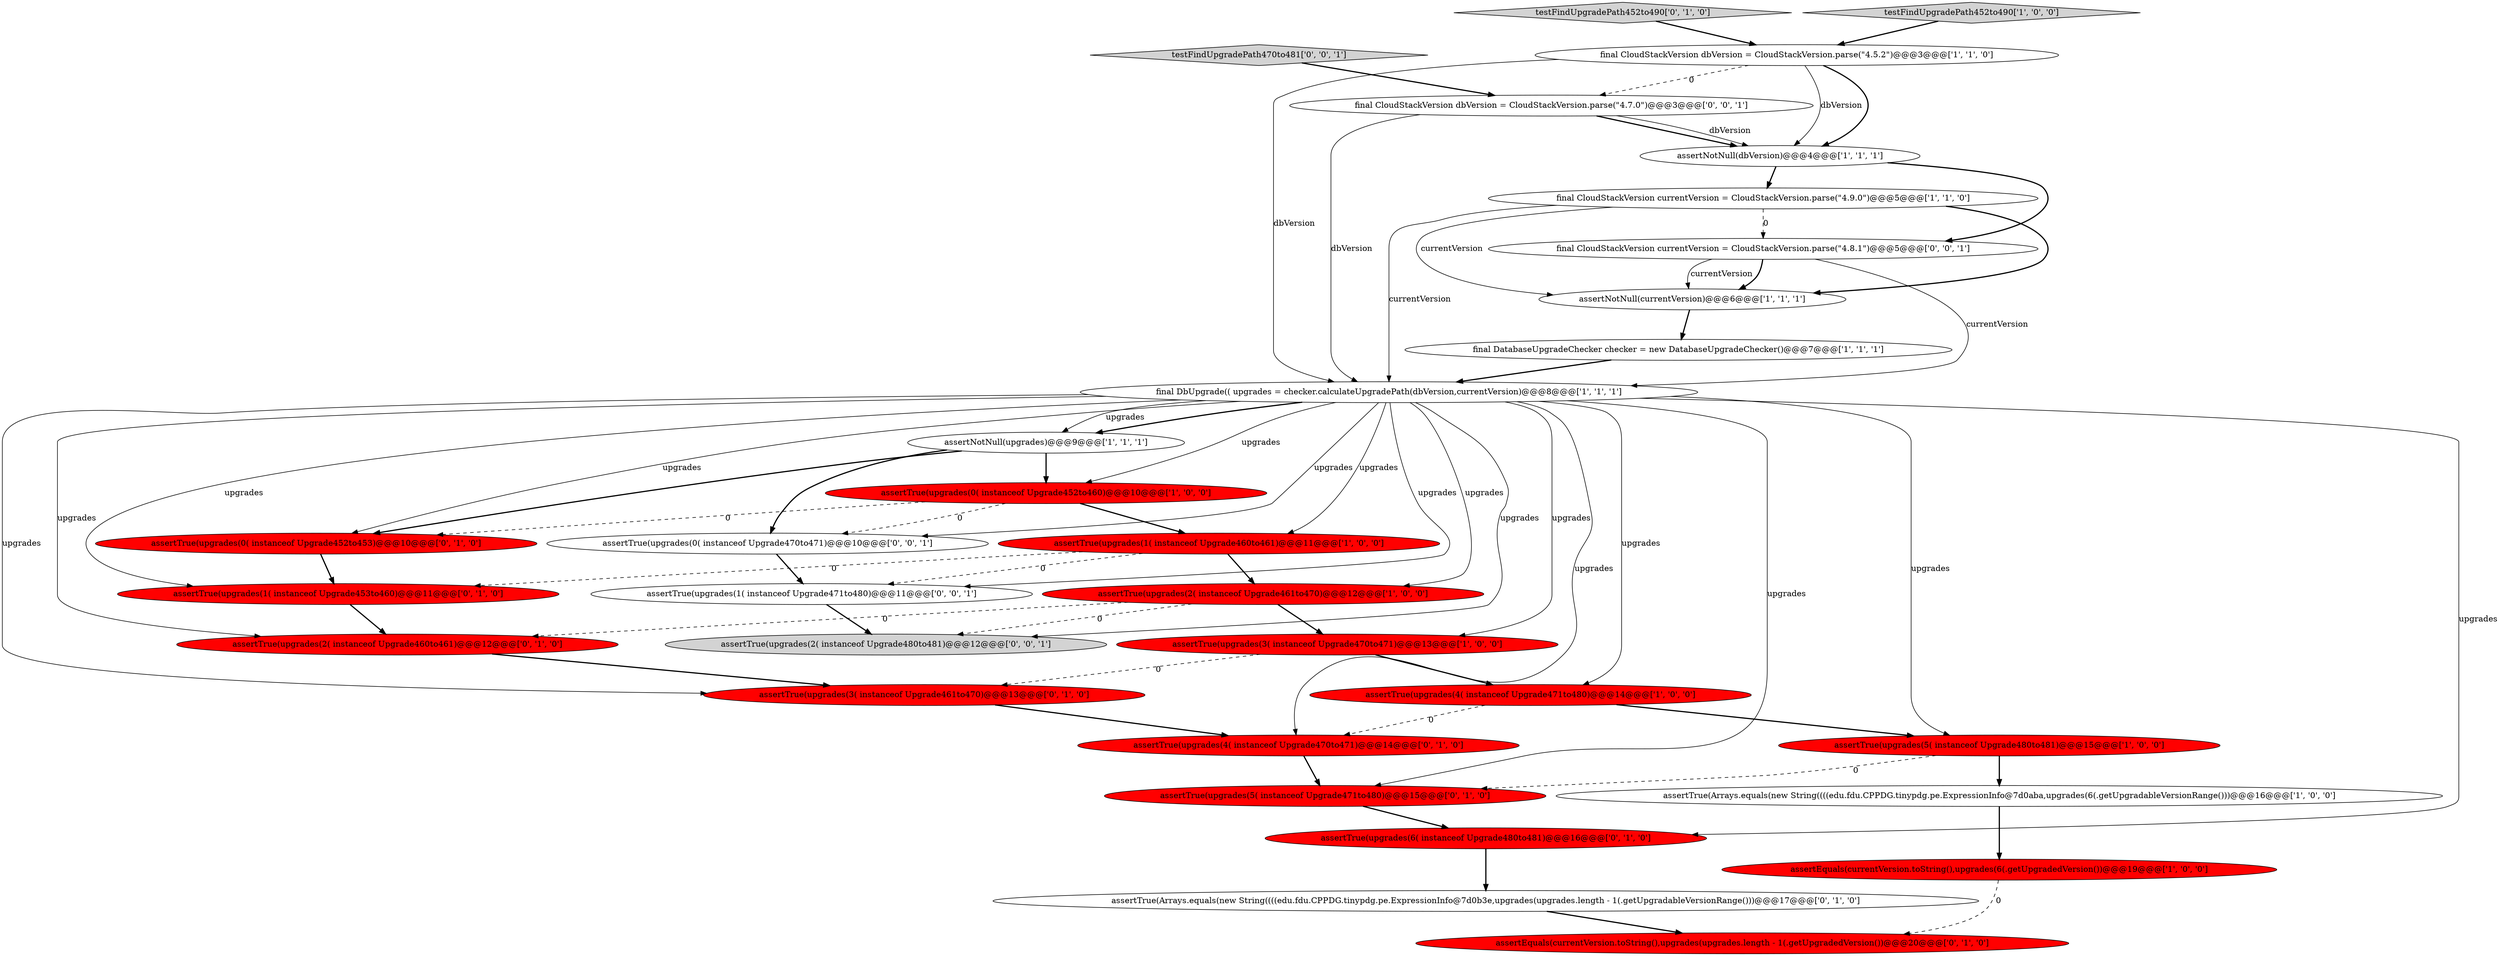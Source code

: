 digraph {
25 [style = filled, label = "assertTrue(Arrays.equals(new String((((edu.fdu.CPPDG.tinypdg.pe.ExpressionInfo@7d0b3e,upgrades(upgrades.length - 1(.getUpgradableVersionRange()))@@@17@@@['0', '1', '0']", fillcolor = white, shape = ellipse image = "AAA0AAABBB2BBB"];
8 [style = filled, label = "final CloudStackVersion dbVersion = CloudStackVersion.parse(\"4.5.2\")@@@3@@@['1', '1', '0']", fillcolor = white, shape = ellipse image = "AAA0AAABBB1BBB"];
17 [style = filled, label = "assertTrue(upgrades(3( instanceof Upgrade461to470)@@@13@@@['0', '1', '0']", fillcolor = red, shape = ellipse image = "AAA1AAABBB2BBB"];
19 [style = filled, label = "assertTrue(upgrades(2( instanceof Upgrade460to461)@@@12@@@['0', '1', '0']", fillcolor = red, shape = ellipse image = "AAA1AAABBB2BBB"];
15 [style = filled, label = "assertEquals(currentVersion.toString(),upgrades(6(.getUpgradedVersion())@@@19@@@['1', '0', '0']", fillcolor = red, shape = ellipse image = "AAA1AAABBB1BBB"];
10 [style = filled, label = "assertTrue(Arrays.equals(new String((((edu.fdu.CPPDG.tinypdg.pe.ExpressionInfo@7d0aba,upgrades(6(.getUpgradableVersionRange()))@@@16@@@['1', '0', '0']", fillcolor = white, shape = ellipse image = "AAA0AAABBB1BBB"];
1 [style = filled, label = "final DbUpgrade(( upgrades = checker.calculateUpgradePath(dbVersion,currentVersion)@@@8@@@['1', '1', '1']", fillcolor = white, shape = ellipse image = "AAA0AAABBB1BBB"];
4 [style = filled, label = "assertNotNull(currentVersion)@@@6@@@['1', '1', '1']", fillcolor = white, shape = ellipse image = "AAA0AAABBB1BBB"];
21 [style = filled, label = "assertTrue(upgrades(5( instanceof Upgrade471to480)@@@15@@@['0', '1', '0']", fillcolor = red, shape = ellipse image = "AAA1AAABBB2BBB"];
28 [style = filled, label = "assertTrue(upgrades(2( instanceof Upgrade480to481)@@@12@@@['0', '0', '1']", fillcolor = lightgray, shape = ellipse image = "AAA0AAABBB3BBB"];
20 [style = filled, label = "assertTrue(upgrades(0( instanceof Upgrade452to453)@@@10@@@['0', '1', '0']", fillcolor = red, shape = ellipse image = "AAA1AAABBB2BBB"];
16 [style = filled, label = "testFindUpgradePath452to490['0', '1', '0']", fillcolor = lightgray, shape = diamond image = "AAA0AAABBB2BBB"];
5 [style = filled, label = "assertTrue(upgrades(2( instanceof Upgrade461to470)@@@12@@@['1', '0', '0']", fillcolor = red, shape = ellipse image = "AAA1AAABBB1BBB"];
14 [style = filled, label = "final DatabaseUpgradeChecker checker = new DatabaseUpgradeChecker()@@@7@@@['1', '1', '1']", fillcolor = white, shape = ellipse image = "AAA0AAABBB1BBB"];
2 [style = filled, label = "assertTrue(upgrades(1( instanceof Upgrade460to461)@@@11@@@['1', '0', '0']", fillcolor = red, shape = ellipse image = "AAA1AAABBB1BBB"];
7 [style = filled, label = "assertTrue(upgrades(3( instanceof Upgrade470to471)@@@13@@@['1', '0', '0']", fillcolor = red, shape = ellipse image = "AAA1AAABBB1BBB"];
18 [style = filled, label = "assertTrue(upgrades(6( instanceof Upgrade480to481)@@@16@@@['0', '1', '0']", fillcolor = red, shape = ellipse image = "AAA1AAABBB2BBB"];
26 [style = filled, label = "final CloudStackVersion dbVersion = CloudStackVersion.parse(\"4.7.0\")@@@3@@@['0', '0', '1']", fillcolor = white, shape = ellipse image = "AAA0AAABBB3BBB"];
30 [style = filled, label = "testFindUpgradePath470to481['0', '0', '1']", fillcolor = lightgray, shape = diamond image = "AAA0AAABBB3BBB"];
9 [style = filled, label = "assertNotNull(dbVersion)@@@4@@@['1', '1', '1']", fillcolor = white, shape = ellipse image = "AAA0AAABBB1BBB"];
22 [style = filled, label = "assertTrue(upgrades(1( instanceof Upgrade453to460)@@@11@@@['0', '1', '0']", fillcolor = red, shape = ellipse image = "AAA1AAABBB2BBB"];
0 [style = filled, label = "assertTrue(upgrades(0( instanceof Upgrade452to460)@@@10@@@['1', '0', '0']", fillcolor = red, shape = ellipse image = "AAA1AAABBB1BBB"];
23 [style = filled, label = "assertTrue(upgrades(4( instanceof Upgrade470to471)@@@14@@@['0', '1', '0']", fillcolor = red, shape = ellipse image = "AAA1AAABBB2BBB"];
27 [style = filled, label = "assertTrue(upgrades(1( instanceof Upgrade471to480)@@@11@@@['0', '0', '1']", fillcolor = white, shape = ellipse image = "AAA0AAABBB3BBB"];
31 [style = filled, label = "assertTrue(upgrades(0( instanceof Upgrade470to471)@@@10@@@['0', '0', '1']", fillcolor = white, shape = ellipse image = "AAA0AAABBB3BBB"];
3 [style = filled, label = "testFindUpgradePath452to490['1', '0', '0']", fillcolor = lightgray, shape = diamond image = "AAA0AAABBB1BBB"];
6 [style = filled, label = "assertTrue(upgrades(5( instanceof Upgrade480to481)@@@15@@@['1', '0', '0']", fillcolor = red, shape = ellipse image = "AAA1AAABBB1BBB"];
24 [style = filled, label = "assertEquals(currentVersion.toString(),upgrades(upgrades.length - 1(.getUpgradedVersion())@@@20@@@['0', '1', '0']", fillcolor = red, shape = ellipse image = "AAA1AAABBB2BBB"];
11 [style = filled, label = "final CloudStackVersion currentVersion = CloudStackVersion.parse(\"4.9.0\")@@@5@@@['1', '1', '0']", fillcolor = white, shape = ellipse image = "AAA0AAABBB1BBB"];
12 [style = filled, label = "assertNotNull(upgrades)@@@9@@@['1', '1', '1']", fillcolor = white, shape = ellipse image = "AAA0AAABBB1BBB"];
13 [style = filled, label = "assertTrue(upgrades(4( instanceof Upgrade471to480)@@@14@@@['1', '0', '0']", fillcolor = red, shape = ellipse image = "AAA1AAABBB1BBB"];
29 [style = filled, label = "final CloudStackVersion currentVersion = CloudStackVersion.parse(\"4.8.1\")@@@5@@@['0', '0', '1']", fillcolor = white, shape = ellipse image = "AAA0AAABBB3BBB"];
7->13 [style = bold, label=""];
6->21 [style = dashed, label="0"];
1->2 [style = solid, label="upgrades"];
11->1 [style = solid, label="currentVersion"];
1->22 [style = solid, label="upgrades"];
26->1 [style = solid, label="dbVersion"];
4->14 [style = bold, label=""];
29->4 [style = bold, label=""];
10->15 [style = bold, label=""];
8->9 [style = solid, label="dbVersion"];
9->11 [style = bold, label=""];
16->8 [style = bold, label=""];
22->19 [style = bold, label=""];
7->17 [style = dashed, label="0"];
27->28 [style = bold, label=""];
1->23 [style = solid, label="upgrades"];
11->4 [style = bold, label=""];
0->2 [style = bold, label=""];
30->26 [style = bold, label=""];
15->24 [style = dashed, label="0"];
1->28 [style = solid, label="upgrades"];
11->4 [style = solid, label="currentVersion"];
12->20 [style = bold, label=""];
11->29 [style = dashed, label="0"];
2->27 [style = dashed, label="0"];
26->9 [style = bold, label=""];
26->9 [style = solid, label="dbVersion"];
1->13 [style = solid, label="upgrades"];
19->17 [style = bold, label=""];
0->20 [style = dashed, label="0"];
12->0 [style = bold, label=""];
13->23 [style = dashed, label="0"];
29->1 [style = solid, label="currentVersion"];
17->23 [style = bold, label=""];
21->18 [style = bold, label=""];
14->1 [style = bold, label=""];
20->22 [style = bold, label=""];
8->1 [style = solid, label="dbVersion"];
25->24 [style = bold, label=""];
5->28 [style = dashed, label="0"];
1->20 [style = solid, label="upgrades"];
29->4 [style = solid, label="currentVersion"];
1->17 [style = solid, label="upgrades"];
23->21 [style = bold, label=""];
1->12 [style = solid, label="upgrades"];
31->27 [style = bold, label=""];
1->6 [style = solid, label="upgrades"];
1->27 [style = solid, label="upgrades"];
1->18 [style = solid, label="upgrades"];
6->10 [style = bold, label=""];
3->8 [style = bold, label=""];
0->31 [style = dashed, label="0"];
8->9 [style = bold, label=""];
1->12 [style = bold, label=""];
18->25 [style = bold, label=""];
1->21 [style = solid, label="upgrades"];
5->7 [style = bold, label=""];
1->0 [style = solid, label="upgrades"];
1->5 [style = solid, label="upgrades"];
13->6 [style = bold, label=""];
1->7 [style = solid, label="upgrades"];
9->29 [style = bold, label=""];
2->22 [style = dashed, label="0"];
5->19 [style = dashed, label="0"];
8->26 [style = dashed, label="0"];
12->31 [style = bold, label=""];
1->19 [style = solid, label="upgrades"];
2->5 [style = bold, label=""];
1->31 [style = solid, label="upgrades"];
}
